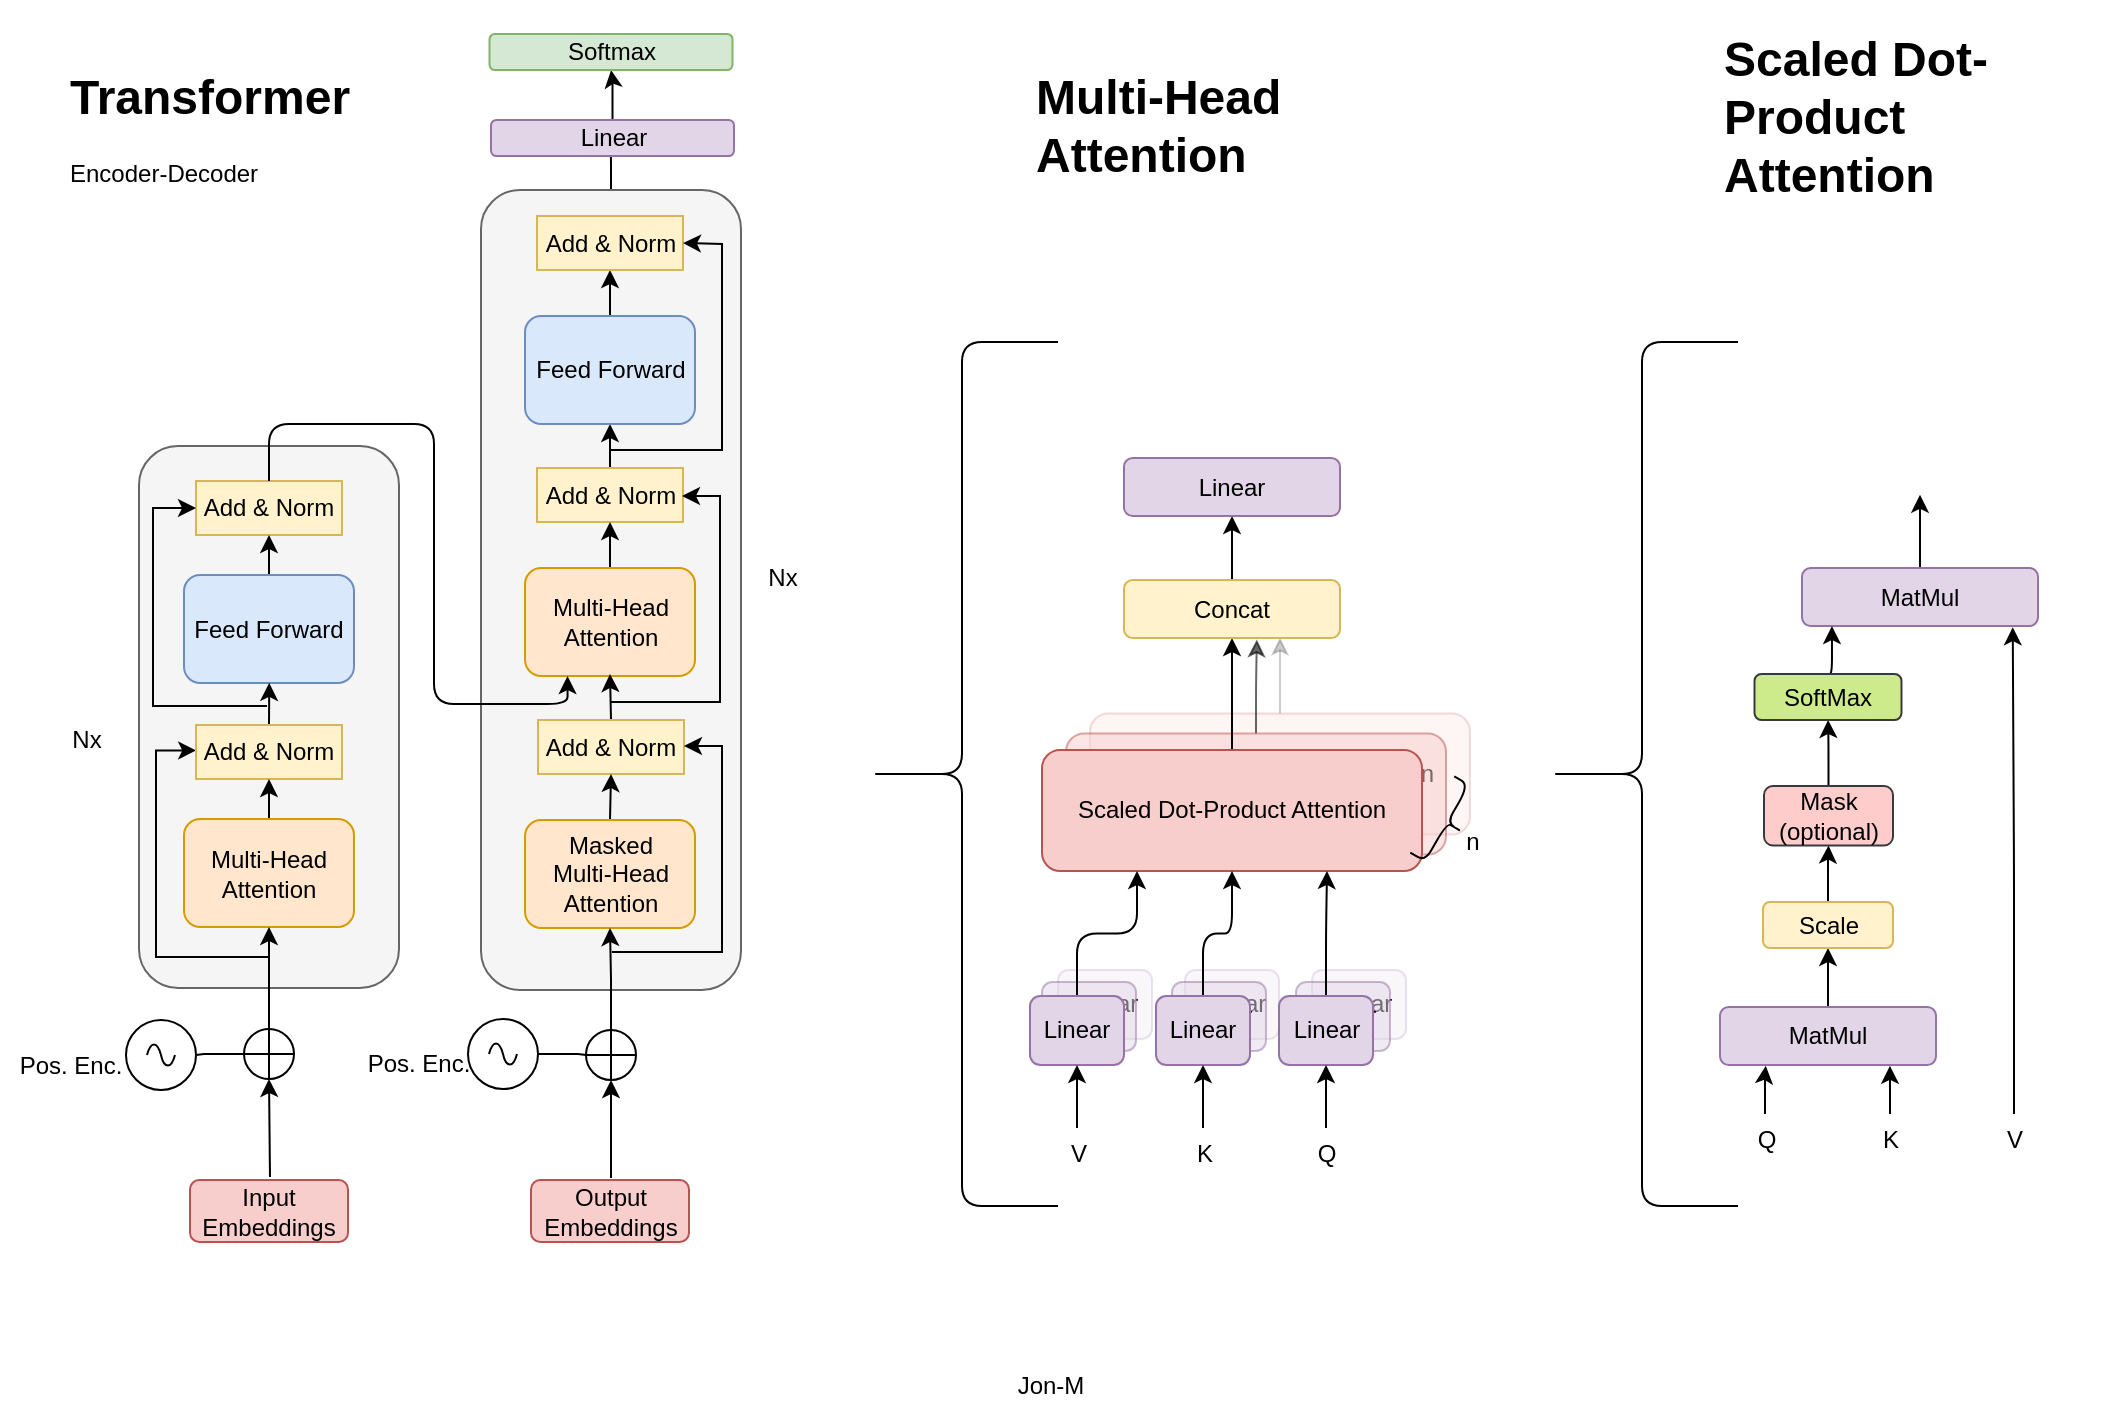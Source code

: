 <mxfile version="21.1.5" type="google">
  <diagram id="AllzhJJeG0eL6vwa1mOl" name="Page-1">
    <mxGraphModel grid="0" page="1" gridSize="10" guides="1" tooltips="1" connect="1" arrows="1" fold="1" pageScale="1" pageWidth="1169" pageHeight="827" math="0" shadow="0">
      <root>
        <mxCell id="0" />
        <mxCell id="1" parent="0" />
        <mxCell id="erCxGVNcBSu2ljuZGB63-1" value="" style="rounded=1;whiteSpace=wrap;html=1;fillColor=#f5f5f5;strokeColor=#666666;fontColor=#333333;" vertex="1" parent="1">
          <mxGeometry x="118.5" y="288" width="130" height="271" as="geometry" />
        </mxCell>
        <mxCell id="erCxGVNcBSu2ljuZGB63-2" value="Add &amp;amp; Norm" style="rounded=0;whiteSpace=wrap;html=1;fillColor=#fff2cc;strokeColor=#d6b656;flipV=1;" vertex="1" parent="1">
          <mxGeometry x="147.0" y="305.5" width="73" height="27" as="geometry" />
        </mxCell>
        <mxCell id="erCxGVNcBSu2ljuZGB63-19" style="edgeStyle=orthogonalEdgeStyle;rounded=0;orthogonalLoop=1;jettySize=auto;html=1;exitX=0.5;exitY=0;exitDx=0;exitDy=0;entryX=0.5;entryY=1;entryDx=0;entryDy=0;startArrow=none;startFill=0;endArrow=classic;endFill=1;" edge="1" parent="1" source="erCxGVNcBSu2ljuZGB63-3" target="erCxGVNcBSu2ljuZGB63-2">
          <mxGeometry relative="1" as="geometry" />
        </mxCell>
        <mxCell id="erCxGVNcBSu2ljuZGB63-3" value="Feed Forward" style="rounded=1;whiteSpace=wrap;html=1;fillColor=#dae8fc;strokeColor=#6c8ebf;flipV=1;" vertex="1" parent="1">
          <mxGeometry x="141.0" y="352.5" width="85" height="54" as="geometry" />
        </mxCell>
        <mxCell id="erCxGVNcBSu2ljuZGB63-11" style="edgeStyle=orthogonalEdgeStyle;rounded=0;orthogonalLoop=1;jettySize=auto;html=1;exitX=0;exitY=0.5;exitDx=0;exitDy=0;startArrow=classic;startFill=1;endArrow=none;endFill=0;" edge="1" parent="1">
          <mxGeometry relative="1" as="geometry">
            <mxPoint x="147.103" y="440.224" as="sourcePoint" />
            <mxPoint x="183" y="543.5" as="targetPoint" />
            <Array as="points">
              <mxPoint x="127" y="439.5" />
              <mxPoint x="127" y="543.5" />
              <mxPoint x="141" y="543.5" />
            </Array>
          </mxGeometry>
        </mxCell>
        <mxCell id="erCxGVNcBSu2ljuZGB63-16" style="edgeStyle=orthogonalEdgeStyle;rounded=0;orthogonalLoop=1;jettySize=auto;html=1;exitX=0.5;exitY=0;exitDx=0;exitDy=0;entryX=0.501;entryY=0.437;entryDx=0;entryDy=0;entryPerimeter=0;startArrow=none;startFill=0;endArrow=classic;endFill=1;" edge="1" parent="1" source="erCxGVNcBSu2ljuZGB63-4" target="erCxGVNcBSu2ljuZGB63-1">
          <mxGeometry relative="1" as="geometry" />
        </mxCell>
        <mxCell id="erCxGVNcBSu2ljuZGB63-4" value="Add &amp;amp; Norm" style="rounded=0;whiteSpace=wrap;html=1;fillColor=#fff2cc;strokeColor=#d6b656;flipV=1;" vertex="1" parent="1">
          <mxGeometry x="147.0" y="427.5" width="73" height="27" as="geometry" />
        </mxCell>
        <mxCell id="erCxGVNcBSu2ljuZGB63-15" style="edgeStyle=orthogonalEdgeStyle;rounded=0;orthogonalLoop=1;jettySize=auto;html=1;exitX=0.5;exitY=0;exitDx=0;exitDy=0;entryX=0.5;entryY=1;entryDx=0;entryDy=0;startArrow=none;startFill=0;endArrow=classic;endFill=1;" edge="1" parent="1" source="erCxGVNcBSu2ljuZGB63-5" target="erCxGVNcBSu2ljuZGB63-4">
          <mxGeometry relative="1" as="geometry" />
        </mxCell>
        <mxCell id="erCxGVNcBSu2ljuZGB63-5" value="Multi-Head&lt;br&gt;Attention" style="rounded=1;whiteSpace=wrap;html=1;fillColor=#ffe6cc;strokeColor=#d79b00;flipV=1;" vertex="1" parent="1">
          <mxGeometry x="141.0" y="474.5" width="85" height="54" as="geometry" />
        </mxCell>
        <mxCell id="erCxGVNcBSu2ljuZGB63-8" style="edgeStyle=orthogonalEdgeStyle;rounded=0;orthogonalLoop=1;jettySize=auto;html=1;exitX=0.5;exitY=0;exitDx=0;exitDy=0;entryX=0.5;entryY=1;entryDx=0;entryDy=0;" edge="1" parent="1" source="erCxGVNcBSu2ljuZGB63-6" target="erCxGVNcBSu2ljuZGB63-5">
          <mxGeometry relative="1" as="geometry" />
        </mxCell>
        <mxCell id="M6zi7HVIkSsclCQ7qqvP-4" value="" style="edgeStyle=orthogonalEdgeStyle;rounded=0;orthogonalLoop=1;jettySize=auto;html=1;endArrow=none;endFill=0;" edge="1" parent="1" source="erCxGVNcBSu2ljuZGB63-6" target="M6zi7HVIkSsclCQ7qqvP-3">
          <mxGeometry relative="1" as="geometry" />
        </mxCell>
        <mxCell id="erCxGVNcBSu2ljuZGB63-6" value="" style="shape=orEllipse;perimeter=ellipsePerimeter;whiteSpace=wrap;html=1;backgroundOutline=1;" vertex="1" parent="1">
          <mxGeometry x="171" y="579.5" width="25" height="25" as="geometry" />
        </mxCell>
        <mxCell id="erCxGVNcBSu2ljuZGB63-7" value="" style="endArrow=classic;html=1;entryX=0.5;entryY=1;entryDx=0;entryDy=0;" edge="1" parent="1" target="erCxGVNcBSu2ljuZGB63-6">
          <mxGeometry width="50" height="50" relative="1" as="geometry">
            <mxPoint x="184" y="653.5" as="sourcePoint" />
            <mxPoint x="263" y="711.5" as="targetPoint" />
          </mxGeometry>
        </mxCell>
        <mxCell id="M6zi7HVIkSsclCQ7qqvP-16" value="" style="edgeStyle=orthogonalEdgeStyle;rounded=1;orthogonalLoop=1;jettySize=auto;html=1;endArrow=classic;endFill=1;" edge="1" parent="1" source="erCxGVNcBSu2ljuZGB63-32" target="M6zi7HVIkSsclCQ7qqvP-15">
          <mxGeometry relative="1" as="geometry" />
        </mxCell>
        <mxCell id="erCxGVNcBSu2ljuZGB63-32" value="" style="rounded=1;whiteSpace=wrap;html=1;fillColor=#f5f5f5;strokeColor=#666666;fontColor=#333333;" vertex="1" parent="1">
          <mxGeometry x="289.5" y="160" width="130" height="400" as="geometry" />
        </mxCell>
        <mxCell id="erCxGVNcBSu2ljuZGB63-48" style="edgeStyle=orthogonalEdgeStyle;rounded=0;orthogonalLoop=1;jettySize=auto;html=1;exitX=0.5;exitY=0;exitDx=0;exitDy=0;entryX=0.5;entryY=1;entryDx=0;entryDy=0;startArrow=none;startFill=0;endArrow=classic;endFill=1;" edge="1" parent="1" source="erCxGVNcBSu2ljuZGB63-33" target="erCxGVNcBSu2ljuZGB63-46">
          <mxGeometry relative="1" as="geometry" />
        </mxCell>
        <mxCell id="erCxGVNcBSu2ljuZGB63-33" value="Add &amp;amp; Norm" style="rounded=0;whiteSpace=wrap;html=1;fillColor=#fff2cc;strokeColor=#d6b656;flipV=1;" vertex="1" parent="1">
          <mxGeometry x="317.5" y="299" width="73" height="27" as="geometry" />
        </mxCell>
        <mxCell id="erCxGVNcBSu2ljuZGB63-34" style="edgeStyle=orthogonalEdgeStyle;rounded=0;orthogonalLoop=1;jettySize=auto;html=1;exitX=0.5;exitY=0;exitDx=0;exitDy=0;entryX=0.5;entryY=1;entryDx=0;entryDy=0;startArrow=none;startFill=0;endArrow=classic;endFill=1;" edge="1" parent="1" source="erCxGVNcBSu2ljuZGB63-35" target="erCxGVNcBSu2ljuZGB63-33">
          <mxGeometry relative="1" as="geometry" />
        </mxCell>
        <mxCell id="erCxGVNcBSu2ljuZGB63-35" value="Multi-Head&lt;br&gt;Attention" style="rounded=1;whiteSpace=wrap;html=1;fillColor=#ffe6cc;strokeColor=#d79b00;flipV=1;" vertex="1" parent="1">
          <mxGeometry x="311.5" y="349" width="85" height="54" as="geometry" />
        </mxCell>
        <mxCell id="erCxGVNcBSu2ljuZGB63-45" style="edgeStyle=orthogonalEdgeStyle;rounded=0;orthogonalLoop=1;jettySize=auto;html=1;exitX=0.5;exitY=0;exitDx=0;exitDy=0;startArrow=none;startFill=0;endArrow=classic;endFill=1;" edge="1" parent="1" source="erCxGVNcBSu2ljuZGB63-38">
          <mxGeometry relative="1" as="geometry">
            <mxPoint x="354" y="402" as="targetPoint" />
          </mxGeometry>
        </mxCell>
        <mxCell id="erCxGVNcBSu2ljuZGB63-38" value="Add &amp;amp; Norm" style="rounded=0;whiteSpace=wrap;html=1;fillColor=#fff2cc;strokeColor=#d6b656;flipV=1;" vertex="1" parent="1">
          <mxGeometry x="318.0" y="425" width="73" height="27" as="geometry" />
        </mxCell>
        <mxCell id="erCxGVNcBSu2ljuZGB63-39" style="edgeStyle=orthogonalEdgeStyle;rounded=0;orthogonalLoop=1;jettySize=auto;html=1;exitX=0.5;exitY=0;exitDx=0;exitDy=0;entryX=0.5;entryY=1;entryDx=0;entryDy=0;startArrow=none;startFill=0;endArrow=classic;endFill=1;" edge="1" parent="1" source="erCxGVNcBSu2ljuZGB63-40" target="erCxGVNcBSu2ljuZGB63-38">
          <mxGeometry relative="1" as="geometry" />
        </mxCell>
        <mxCell id="erCxGVNcBSu2ljuZGB63-40" value="Masked&lt;br&gt;Multi-Head&lt;br&gt;Attention" style="rounded=1;whiteSpace=wrap;html=1;fillColor=#ffe6cc;strokeColor=#d79b00;flipV=1;" vertex="1" parent="1">
          <mxGeometry x="311.5" y="475" width="85" height="54" as="geometry" />
        </mxCell>
        <mxCell id="erCxGVNcBSu2ljuZGB63-41" style="edgeStyle=orthogonalEdgeStyle;rounded=0;orthogonalLoop=1;jettySize=auto;html=1;exitX=0.5;exitY=0;exitDx=0;exitDy=0;entryX=0.5;entryY=1;entryDx=0;entryDy=0;" edge="1" parent="1" source="erCxGVNcBSu2ljuZGB63-42" target="erCxGVNcBSu2ljuZGB63-40">
          <mxGeometry relative="1" as="geometry" />
        </mxCell>
        <mxCell id="erCxGVNcBSu2ljuZGB63-42" value="" style="shape=orEllipse;perimeter=ellipsePerimeter;whiteSpace=wrap;html=1;backgroundOutline=1;" vertex="1" parent="1">
          <mxGeometry x="342" y="580" width="25" height="25" as="geometry" />
        </mxCell>
        <mxCell id="erCxGVNcBSu2ljuZGB63-43" value="" style="endArrow=classic;html=1;entryX=0.5;entryY=1;entryDx=0;entryDy=0;" edge="1" parent="1" target="erCxGVNcBSu2ljuZGB63-42">
          <mxGeometry width="50" height="50" relative="1" as="geometry">
            <mxPoint x="354.5" y="654" as="sourcePoint" />
            <mxPoint x="434" y="712" as="targetPoint" />
          </mxGeometry>
        </mxCell>
        <mxCell id="erCxGVNcBSu2ljuZGB63-49" style="edgeStyle=orthogonalEdgeStyle;rounded=0;orthogonalLoop=1;jettySize=auto;html=1;exitX=0.5;exitY=0;exitDx=0;exitDy=0;entryX=0.5;entryY=1;entryDx=0;entryDy=0;startArrow=none;startFill=0;endArrow=classic;endFill=1;" edge="1" parent="1" source="erCxGVNcBSu2ljuZGB63-46" target="erCxGVNcBSu2ljuZGB63-47">
          <mxGeometry relative="1" as="geometry" />
        </mxCell>
        <mxCell id="erCxGVNcBSu2ljuZGB63-46" value="Feed Forward" style="rounded=1;whiteSpace=wrap;html=1;fillColor=#dae8fc;strokeColor=#6c8ebf;flipV=1;" vertex="1" parent="1">
          <mxGeometry x="311.5" y="223" width="85" height="54" as="geometry" />
        </mxCell>
        <mxCell id="erCxGVNcBSu2ljuZGB63-47" value="Add &amp;amp; Norm" style="rounded=0;whiteSpace=wrap;html=1;fillColor=#fff2cc;strokeColor=#d6b656;flipV=1;" vertex="1" parent="1">
          <mxGeometry x="317.5" y="173" width="73" height="27" as="geometry" />
        </mxCell>
        <mxCell id="M6zi7HVIkSsclCQ7qqvP-2" value="" style="endArrow=classic;html=1;rounded=0;entryX=0;entryY=0.5;entryDx=0;entryDy=0;" edge="1" parent="1" target="erCxGVNcBSu2ljuZGB63-2">
          <mxGeometry width="50" height="50" relative="1" as="geometry">
            <mxPoint x="182.5" y="418" as="sourcePoint" />
            <mxPoint x="344.5" y="416" as="targetPoint" />
            <Array as="points">
              <mxPoint x="125.5" y="418" />
              <mxPoint x="125.5" y="380" />
              <mxPoint x="125.5" y="319" />
            </Array>
          </mxGeometry>
        </mxCell>
        <mxCell id="M6zi7HVIkSsclCQ7qqvP-3" value="" style="pointerEvents=1;verticalLabelPosition=bottom;shadow=0;dashed=0;align=center;html=1;verticalAlign=top;shape=mxgraph.electrical.signal_sources.source;aspect=fixed;points=[[0.5,0,0],[1,0.5,0],[0.5,1,0],[0,0.5,0]];elSignalType=ac;" vertex="1" parent="1">
          <mxGeometry x="112" y="575" width="35" height="35" as="geometry" />
        </mxCell>
        <mxCell id="M6zi7HVIkSsclCQ7qqvP-6" value="" style="edgeStyle=orthogonalEdgeStyle;rounded=0;orthogonalLoop=1;jettySize=auto;html=1;endArrow=none;endFill=0;" edge="1" parent="1" source="M6zi7HVIkSsclCQ7qqvP-5" target="erCxGVNcBSu2ljuZGB63-42">
          <mxGeometry relative="1" as="geometry" />
        </mxCell>
        <mxCell id="M6zi7HVIkSsclCQ7qqvP-5" value="" style="pointerEvents=1;verticalLabelPosition=bottom;shadow=0;dashed=0;align=center;html=1;verticalAlign=top;shape=mxgraph.electrical.signal_sources.source;aspect=fixed;points=[[0.5,0,0],[1,0.5,0],[0.5,1,0],[0,0.5,0]];elSignalType=ac;" vertex="1" parent="1">
          <mxGeometry x="283" y="574.5" width="35" height="35" as="geometry" />
        </mxCell>
        <mxCell id="M6zi7HVIkSsclCQ7qqvP-7" value="Input Embeddings" style="rounded=1;whiteSpace=wrap;html=1;fillColor=#f8cecc;strokeColor=#b85450;" vertex="1" parent="1">
          <mxGeometry x="144" y="655" width="79" height="31" as="geometry" />
        </mxCell>
        <mxCell id="M6zi7HVIkSsclCQ7qqvP-9" value="Output Embeddings" style="rounded=1;whiteSpace=wrap;html=1;fillColor=#f8cecc;strokeColor=#b85450;" vertex="1" parent="1">
          <mxGeometry x="314.5" y="655" width="79" height="31" as="geometry" />
        </mxCell>
        <mxCell id="M6zi7HVIkSsclCQ7qqvP-10" value="" style="endArrow=classic;html=1;rounded=0;entryX=1;entryY=0.5;entryDx=0;entryDy=0;" edge="1" parent="1" target="erCxGVNcBSu2ljuZGB63-47">
          <mxGeometry width="50" height="50" relative="1" as="geometry">
            <mxPoint x="354" y="290" as="sourcePoint" />
            <mxPoint x="477.5" y="178" as="targetPoint" />
            <Array as="points">
              <mxPoint x="410" y="290" />
              <mxPoint x="410" y="249" />
              <mxPoint x="410" y="239" />
              <mxPoint x="410" y="187" />
            </Array>
          </mxGeometry>
        </mxCell>
        <mxCell id="M6zi7HVIkSsclCQ7qqvP-11" style="edgeStyle=orthogonalEdgeStyle;orthogonalLoop=1;jettySize=auto;html=1;exitX=0.5;exitY=0;exitDx=0;exitDy=0;endArrow=classic;endFill=1;entryX=0.25;entryY=1;entryDx=0;entryDy=0;rounded=1;" edge="1" parent="1" source="erCxGVNcBSu2ljuZGB63-2" target="erCxGVNcBSu2ljuZGB63-35">
          <mxGeometry relative="1" as="geometry">
            <mxPoint x="270" y="425" as="targetPoint" />
            <Array as="points">
              <mxPoint x="183" y="277" />
              <mxPoint x="266" y="277" />
              <mxPoint x="266" y="417" />
              <mxPoint x="333" y="417" />
            </Array>
          </mxGeometry>
        </mxCell>
        <mxCell id="M6zi7HVIkSsclCQ7qqvP-12" value="" style="endArrow=classic;html=1;rounded=0;entryX=1;entryY=0.5;entryDx=0;entryDy=0;" edge="1" parent="1">
          <mxGeometry width="50" height="50" relative="1" as="geometry">
            <mxPoint x="354" y="416" as="sourcePoint" />
            <mxPoint x="390" y="313" as="targetPoint" />
            <Array as="points">
              <mxPoint x="409" y="416" />
              <mxPoint x="409" y="365" />
              <mxPoint x="409" y="313" />
            </Array>
          </mxGeometry>
        </mxCell>
        <mxCell id="M6zi7HVIkSsclCQ7qqvP-13" value="" style="endArrow=classic;html=1;rounded=0;entryX=1;entryY=0.5;entryDx=0;entryDy=0;" edge="1" parent="1">
          <mxGeometry width="50" height="50" relative="1" as="geometry">
            <mxPoint x="355" y="541" as="sourcePoint" />
            <mxPoint x="391" y="438" as="targetPoint" />
            <Array as="points">
              <mxPoint x="410" y="541" />
              <mxPoint x="410" y="490" />
              <mxPoint x="410" y="438" />
            </Array>
          </mxGeometry>
        </mxCell>
        <mxCell id="M6zi7HVIkSsclCQ7qqvP-18" value="" style="edgeStyle=orthogonalEdgeStyle;rounded=1;orthogonalLoop=1;jettySize=auto;html=1;endArrow=classic;endFill=1;" edge="1" parent="1" source="M6zi7HVIkSsclCQ7qqvP-15" target="M6zi7HVIkSsclCQ7qqvP-17">
          <mxGeometry relative="1" as="geometry" />
        </mxCell>
        <mxCell id="M6zi7HVIkSsclCQ7qqvP-15" value="Linear" style="whiteSpace=wrap;html=1;fillColor=#e1d5e7;strokeColor=#9673a6;rounded=1;" vertex="1" parent="1">
          <mxGeometry x="294.5" y="125" width="121.5" height="18" as="geometry" />
        </mxCell>
        <mxCell id="M6zi7HVIkSsclCQ7qqvP-17" value="Softmax" style="whiteSpace=wrap;html=1;fillColor=#d5e8d4;strokeColor=#82b366;rounded=1;" vertex="1" parent="1">
          <mxGeometry x="293.75" y="82" width="121.5" height="18" as="geometry" />
        </mxCell>
        <mxCell id="M6zi7HVIkSsclCQ7qqvP-19" value="" style="shape=curlyBracket;whiteSpace=wrap;html=1;rounded=1;labelPosition=left;verticalLabelPosition=middle;align=right;verticalAlign=middle;" vertex="1" parent="1">
          <mxGeometry x="482" y="236" width="96" height="432" as="geometry" />
        </mxCell>
        <mxCell id="M6zi7HVIkSsclCQ7qqvP-53" style="edgeStyle=orthogonalEdgeStyle;rounded=1;orthogonalLoop=1;jettySize=auto;html=1;endArrow=classic;endFill=1;opacity=20;" edge="1" parent="1" source="M6zi7HVIkSsclCQ7qqvP-20">
          <mxGeometry relative="1" as="geometry">
            <mxPoint x="689" y="383.765" as="targetPoint" />
          </mxGeometry>
        </mxCell>
        <mxCell id="M6zi7HVIkSsclCQ7qqvP-20" value="Scaled Dot-Product Attention" style="whiteSpace=wrap;html=1;fillColor=#f8cecc;strokeColor=#b85450;rounded=1;opacity=20;" vertex="1" parent="1">
          <mxGeometry x="594" y="421.75" width="190" height="60.5" as="geometry" />
        </mxCell>
        <mxCell id="M6zi7HVIkSsclCQ7qqvP-52" style="edgeStyle=orthogonalEdgeStyle;rounded=1;orthogonalLoop=1;jettySize=auto;html=1;exitX=0.5;exitY=0;exitDx=0;exitDy=0;entryX=0.615;entryY=1.024;entryDx=0;entryDy=0;entryPerimeter=0;endArrow=classic;endFill=1;opacity=60;" edge="1" parent="1" source="M6zi7HVIkSsclCQ7qqvP-21" target="M6zi7HVIkSsclCQ7qqvP-31">
          <mxGeometry relative="1" as="geometry" />
        </mxCell>
        <mxCell id="M6zi7HVIkSsclCQ7qqvP-21" value="Scaled Dot-Product Attention" style="whiteSpace=wrap;html=1;fillColor=#f8cecc;strokeColor=#b85450;rounded=1;opacity=50;" vertex="1" parent="1">
          <mxGeometry x="582" y="431.75" width="190" height="60.5" as="geometry" />
        </mxCell>
        <mxCell id="M6zi7HVIkSsclCQ7qqvP-32" value="" style="edgeStyle=orthogonalEdgeStyle;rounded=1;orthogonalLoop=1;jettySize=auto;html=1;endArrow=classic;endFill=1;" edge="1" parent="1" source="M6zi7HVIkSsclCQ7qqvP-22" target="M6zi7HVIkSsclCQ7qqvP-31">
          <mxGeometry relative="1" as="geometry" />
        </mxCell>
        <mxCell id="M6zi7HVIkSsclCQ7qqvP-22" value="Scaled Dot-Product Attention" style="whiteSpace=wrap;html=1;fillColor=#f8cecc;strokeColor=#b85450;rounded=1;" vertex="1" parent="1">
          <mxGeometry x="570" y="440" width="190" height="60.5" as="geometry" />
        </mxCell>
        <mxCell id="M6zi7HVIkSsclCQ7qqvP-23" value="" style="shape=curlyBracket;whiteSpace=wrap;html=1;rounded=1;flipH=1;labelPosition=right;verticalLabelPosition=middle;align=left;verticalAlign=middle;rotation=30;size=0.5;" vertex="1" parent="1">
          <mxGeometry x="764" y="454.5" width="17" height="44" as="geometry" />
        </mxCell>
        <mxCell id="M6zi7HVIkSsclCQ7qqvP-27" value="n" style="text;html=1;align=center;verticalAlign=middle;resizable=0;points=[];autosize=1;strokeColor=none;fillColor=none;" vertex="1" parent="1">
          <mxGeometry x="772" y="472.5" width="25" height="26" as="geometry" />
        </mxCell>
        <mxCell id="M6zi7HVIkSsclCQ7qqvP-34" value="" style="edgeStyle=orthogonalEdgeStyle;rounded=1;orthogonalLoop=1;jettySize=auto;html=1;endArrow=classic;endFill=1;" edge="1" parent="1" source="M6zi7HVIkSsclCQ7qqvP-31" target="M6zi7HVIkSsclCQ7qqvP-33">
          <mxGeometry relative="1" as="geometry" />
        </mxCell>
        <mxCell id="M6zi7HVIkSsclCQ7qqvP-31" value="Concat" style="whiteSpace=wrap;html=1;fillColor=#fff2cc;strokeColor=#d6b656;rounded=1;" vertex="1" parent="1">
          <mxGeometry x="611" y="355" width="108" height="29" as="geometry" />
        </mxCell>
        <mxCell id="M6zi7HVIkSsclCQ7qqvP-33" value="Linear" style="whiteSpace=wrap;html=1;fillColor=#e1d5e7;strokeColor=#9673a6;rounded=1;" vertex="1" parent="1">
          <mxGeometry x="611" y="294" width="108" height="29" as="geometry" />
        </mxCell>
        <mxCell id="M6zi7HVIkSsclCQ7qqvP-35" value="Linear" style="whiteSpace=wrap;html=1;fillColor=#e1d5e7;strokeColor=#9673a6;rounded=1;opacity=20;" vertex="1" parent="1">
          <mxGeometry x="578" y="550" width="47" height="34.5" as="geometry" />
        </mxCell>
        <mxCell id="M6zi7HVIkSsclCQ7qqvP-39" value="Linear" style="whiteSpace=wrap;html=1;fillColor=#e1d5e7;strokeColor=#9673a6;rounded=1;opacity=20;" vertex="1" parent="1">
          <mxGeometry x="641.5" y="550" width="47" height="34.5" as="geometry" />
        </mxCell>
        <mxCell id="M6zi7HVIkSsclCQ7qqvP-40" value="Linear" style="whiteSpace=wrap;html=1;fillColor=#e1d5e7;strokeColor=#9673a6;rounded=1;opacity=20;" vertex="1" parent="1">
          <mxGeometry x="705" y="550" width="47" height="34.5" as="geometry" />
        </mxCell>
        <mxCell id="M6zi7HVIkSsclCQ7qqvP-41" value="Linear" style="whiteSpace=wrap;html=1;fillColor=#e1d5e7;strokeColor=#9673a6;rounded=1;opacity=50;" vertex="1" parent="1">
          <mxGeometry x="570" y="556" width="47" height="34.5" as="geometry" />
        </mxCell>
        <mxCell id="M6zi7HVIkSsclCQ7qqvP-47" style="edgeStyle=orthogonalEdgeStyle;rounded=1;orthogonalLoop=1;jettySize=auto;html=1;entryX=0.25;entryY=1;entryDx=0;entryDy=0;endArrow=classic;endFill=1;" edge="1" parent="1" source="M6zi7HVIkSsclCQ7qqvP-42" target="M6zi7HVIkSsclCQ7qqvP-22">
          <mxGeometry relative="1" as="geometry" />
        </mxCell>
        <mxCell id="M6zi7HVIkSsclCQ7qqvP-42" value="Linear" style="whiteSpace=wrap;html=1;fillColor=#e1d5e7;strokeColor=#9673a6;rounded=1;" vertex="1" parent="1">
          <mxGeometry x="564" y="563" width="47" height="34.5" as="geometry" />
        </mxCell>
        <mxCell id="M6zi7HVIkSsclCQ7qqvP-43" value="Linear" style="whiteSpace=wrap;html=1;fillColor=#e1d5e7;strokeColor=#9673a6;rounded=1;opacity=50;" vertex="1" parent="1">
          <mxGeometry x="635" y="556" width="47" height="34.5" as="geometry" />
        </mxCell>
        <mxCell id="M6zi7HVIkSsclCQ7qqvP-48" style="edgeStyle=orthogonalEdgeStyle;rounded=1;orthogonalLoop=1;jettySize=auto;html=1;entryX=0.5;entryY=1;entryDx=0;entryDy=0;endArrow=classic;endFill=1;" edge="1" parent="1" source="M6zi7HVIkSsclCQ7qqvP-44" target="M6zi7HVIkSsclCQ7qqvP-22">
          <mxGeometry relative="1" as="geometry" />
        </mxCell>
        <mxCell id="M6zi7HVIkSsclCQ7qqvP-44" value="Linear" style="whiteSpace=wrap;html=1;fillColor=#e1d5e7;strokeColor=#9673a6;rounded=1;" vertex="1" parent="1">
          <mxGeometry x="627" y="563" width="47" height="34.5" as="geometry" />
        </mxCell>
        <mxCell id="M6zi7HVIkSsclCQ7qqvP-45" value="Linear" style="whiteSpace=wrap;html=1;fillColor=#e1d5e7;strokeColor=#9673a6;rounded=1;opacity=50;" vertex="1" parent="1">
          <mxGeometry x="697" y="556" width="47" height="34.5" as="geometry" />
        </mxCell>
        <mxCell id="M6zi7HVIkSsclCQ7qqvP-50" style="edgeStyle=orthogonalEdgeStyle;rounded=1;orthogonalLoop=1;jettySize=auto;html=1;entryX=0.75;entryY=1;entryDx=0;entryDy=0;endArrow=classic;endFill=1;" edge="1" parent="1" source="M6zi7HVIkSsclCQ7qqvP-46" target="M6zi7HVIkSsclCQ7qqvP-22">
          <mxGeometry relative="1" as="geometry" />
        </mxCell>
        <mxCell id="M6zi7HVIkSsclCQ7qqvP-46" value="Linear" style="whiteSpace=wrap;html=1;fillColor=#e1d5e7;strokeColor=#9673a6;rounded=1;" vertex="1" parent="1">
          <mxGeometry x="688.5" y="563" width="47" height="34.5" as="geometry" />
        </mxCell>
        <mxCell id="M6zi7HVIkSsclCQ7qqvP-54" value="" style="shape=curlyBracket;whiteSpace=wrap;html=1;rounded=1;labelPosition=left;verticalLabelPosition=middle;align=right;verticalAlign=middle;" vertex="1" parent="1">
          <mxGeometry x="822" y="236" width="96" height="432" as="geometry" />
        </mxCell>
        <mxCell id="M6zi7HVIkSsclCQ7qqvP-83" style="edgeStyle=orthogonalEdgeStyle;rounded=1;orthogonalLoop=1;jettySize=auto;html=1;entryX=0.5;entryY=1;entryDx=0;entryDy=0;endArrow=classic;endFill=1;" edge="1" parent="1" source="M6zi7HVIkSsclCQ7qqvP-79" target="M6zi7HVIkSsclCQ7qqvP-42">
          <mxGeometry relative="1" as="geometry" />
        </mxCell>
        <mxCell id="M6zi7HVIkSsclCQ7qqvP-79" value="V" style="text;html=1;align=center;verticalAlign=middle;resizable=0;points=[];autosize=1;strokeColor=none;fillColor=none;" vertex="1" parent="1">
          <mxGeometry x="574.5" y="629" width="26" height="26" as="geometry" />
        </mxCell>
        <mxCell id="M6zi7HVIkSsclCQ7qqvP-84" style="edgeStyle=orthogonalEdgeStyle;rounded=1;orthogonalLoop=1;jettySize=auto;html=1;entryX=0.5;entryY=1;entryDx=0;entryDy=0;endArrow=classic;endFill=1;" edge="1" parent="1" source="M6zi7HVIkSsclCQ7qqvP-80" target="M6zi7HVIkSsclCQ7qqvP-44">
          <mxGeometry relative="1" as="geometry" />
        </mxCell>
        <mxCell id="M6zi7HVIkSsclCQ7qqvP-80" value="K" style="text;html=1;align=center;verticalAlign=middle;resizable=0;points=[];autosize=1;strokeColor=none;fillColor=none;" vertex="1" parent="1">
          <mxGeometry x="637.5" y="629" width="26" height="26" as="geometry" />
        </mxCell>
        <mxCell id="M6zi7HVIkSsclCQ7qqvP-85" style="edgeStyle=orthogonalEdgeStyle;rounded=1;orthogonalLoop=1;jettySize=auto;html=1;entryX=0.5;entryY=1;entryDx=0;entryDy=0;endArrow=classic;endFill=1;" edge="1" parent="1" source="M6zi7HVIkSsclCQ7qqvP-81" target="M6zi7HVIkSsclCQ7qqvP-46">
          <mxGeometry relative="1" as="geometry" />
        </mxCell>
        <mxCell id="M6zi7HVIkSsclCQ7qqvP-81" value="Q" style="text;html=1;align=center;verticalAlign=middle;resizable=0;points=[];autosize=1;strokeColor=none;fillColor=none;" vertex="1" parent="1">
          <mxGeometry x="698.5" y="629" width="27" height="26" as="geometry" />
        </mxCell>
        <mxCell id="M6zi7HVIkSsclCQ7qqvP-93" style="edgeStyle=orthogonalEdgeStyle;rounded=1;orthogonalLoop=1;jettySize=auto;html=1;entryX=0.212;entryY=1.015;entryDx=0;entryDy=0;entryPerimeter=0;endArrow=classic;endFill=1;" edge="1" parent="1" source="M6zi7HVIkSsclCQ7qqvP-86" target="M6zi7HVIkSsclCQ7qqvP-89">
          <mxGeometry relative="1" as="geometry" />
        </mxCell>
        <mxCell id="M6zi7HVIkSsclCQ7qqvP-86" value="Q" style="text;html=1;align=center;verticalAlign=middle;resizable=0;points=[];autosize=1;strokeColor=none;fillColor=none;" vertex="1" parent="1">
          <mxGeometry x="918" y="622" width="27" height="26" as="geometry" />
        </mxCell>
        <mxCell id="M6zi7HVIkSsclCQ7qqvP-94" style="edgeStyle=orthogonalEdgeStyle;rounded=1;orthogonalLoop=1;jettySize=auto;html=1;entryX=0.787;entryY=1.015;entryDx=0;entryDy=0;entryPerimeter=0;endArrow=classic;endFill=1;" edge="1" parent="1" source="M6zi7HVIkSsclCQ7qqvP-87" target="M6zi7HVIkSsclCQ7qqvP-89">
          <mxGeometry relative="1" as="geometry" />
        </mxCell>
        <mxCell id="M6zi7HVIkSsclCQ7qqvP-87" value="K" style="text;html=1;align=center;verticalAlign=middle;resizable=0;points=[];autosize=1;strokeColor=none;fillColor=none;" vertex="1" parent="1">
          <mxGeometry x="981" y="622" width="26" height="26" as="geometry" />
        </mxCell>
        <mxCell id="M6zi7HVIkSsclCQ7qqvP-107" style="edgeStyle=orthogonalEdgeStyle;rounded=1;orthogonalLoop=1;jettySize=auto;html=1;entryX=0.893;entryY=1.021;entryDx=0;entryDy=0;entryPerimeter=0;endArrow=classic;endFill=1;" edge="1" parent="1" source="M6zi7HVIkSsclCQ7qqvP-88" target="M6zi7HVIkSsclCQ7qqvP-101">
          <mxGeometry relative="1" as="geometry" />
        </mxCell>
        <mxCell id="M6zi7HVIkSsclCQ7qqvP-88" value="V" style="text;html=1;align=center;verticalAlign=middle;resizable=0;points=[];autosize=1;strokeColor=none;fillColor=none;" vertex="1" parent="1">
          <mxGeometry x="1043" y="622" width="26" height="26" as="geometry" />
        </mxCell>
        <mxCell id="M6zi7HVIkSsclCQ7qqvP-96" value="" style="edgeStyle=orthogonalEdgeStyle;rounded=1;orthogonalLoop=1;jettySize=auto;html=1;endArrow=classic;endFill=1;" edge="1" parent="1" source="M6zi7HVIkSsclCQ7qqvP-89" target="M6zi7HVIkSsclCQ7qqvP-95">
          <mxGeometry relative="1" as="geometry" />
        </mxCell>
        <mxCell id="M6zi7HVIkSsclCQ7qqvP-89" value="MatMul" style="whiteSpace=wrap;html=1;fillColor=#e1d5e7;strokeColor=#9673a6;rounded=1;" vertex="1" parent="1">
          <mxGeometry x="909" y="568.5" width="108" height="29" as="geometry" />
        </mxCell>
        <mxCell id="M6zi7HVIkSsclCQ7qqvP-100" value="" style="edgeStyle=orthogonalEdgeStyle;rounded=1;orthogonalLoop=1;jettySize=auto;html=1;endArrow=classic;endFill=1;" edge="1" parent="1" source="M6zi7HVIkSsclCQ7qqvP-95" target="M6zi7HVIkSsclCQ7qqvP-99">
          <mxGeometry relative="1" as="geometry" />
        </mxCell>
        <mxCell id="M6zi7HVIkSsclCQ7qqvP-95" value="Scale" style="whiteSpace=wrap;html=1;fillColor=#fff2cc;strokeColor=#d6b656;rounded=1;" vertex="1" parent="1">
          <mxGeometry x="930.5" y="516" width="65" height="23" as="geometry" />
        </mxCell>
        <mxCell id="M6zi7HVIkSsclCQ7qqvP-105" style="edgeStyle=orthogonalEdgeStyle;rounded=1;orthogonalLoop=1;jettySize=auto;html=1;endArrow=classic;endFill=1;" edge="1" parent="1" source="M6zi7HVIkSsclCQ7qqvP-99" target="M6zi7HVIkSsclCQ7qqvP-104">
          <mxGeometry relative="1" as="geometry" />
        </mxCell>
        <mxCell id="M6zi7HVIkSsclCQ7qqvP-99" value="Mask (optional)" style="whiteSpace=wrap;html=1;fillColor=#ffcccc;strokeColor=#36393d;rounded=1;" vertex="1" parent="1">
          <mxGeometry x="931" y="458" width="64.5" height="29.75" as="geometry" />
        </mxCell>
        <mxCell id="M6zi7HVIkSsclCQ7qqvP-108" style="edgeStyle=orthogonalEdgeStyle;rounded=1;orthogonalLoop=1;jettySize=auto;html=1;endArrow=classic;endFill=1;" edge="1" parent="1" source="M6zi7HVIkSsclCQ7qqvP-101">
          <mxGeometry relative="1" as="geometry">
            <mxPoint x="1009" y="312.414" as="targetPoint" />
          </mxGeometry>
        </mxCell>
        <mxCell id="M6zi7HVIkSsclCQ7qqvP-101" value="MatMul" style="whiteSpace=wrap;html=1;fillColor=#e1d5e7;strokeColor=#9673a6;rounded=1;" vertex="1" parent="1">
          <mxGeometry x="950" y="349" width="118" height="29" as="geometry" />
        </mxCell>
        <mxCell id="M6zi7HVIkSsclCQ7qqvP-106" style="edgeStyle=orthogonalEdgeStyle;rounded=1;orthogonalLoop=1;jettySize=auto;html=1;exitX=0.5;exitY=0;exitDx=0;exitDy=0;entryX=0.127;entryY=1.002;entryDx=0;entryDy=0;entryPerimeter=0;endArrow=classic;endFill=1;" edge="1" parent="1" source="M6zi7HVIkSsclCQ7qqvP-104" target="M6zi7HVIkSsclCQ7qqvP-101">
          <mxGeometry relative="1" as="geometry" />
        </mxCell>
        <mxCell id="M6zi7HVIkSsclCQ7qqvP-104" value="SoftMax" style="whiteSpace=wrap;html=1;fillColor=#cdeb8b;strokeColor=#36393d;rounded=1;" vertex="1" parent="1">
          <mxGeometry x="926.25" y="402" width="73.5" height="23" as="geometry" />
        </mxCell>
        <mxCell id="M6zi7HVIkSsclCQ7qqvP-111" value="&lt;h1 style=&quot;border-color: var(--border-color);&quot;&gt;Multi-Head Attention&lt;/h1&gt;&lt;h1&gt;&lt;div style=&quot;border-color: var(--border-color); font-size: 12px; font-weight: 400;&quot;&gt;&lt;br&gt;&lt;/div&gt;&lt;/h1&gt;" style="text;html=1;strokeColor=none;fillColor=none;spacing=5;spacingTop=-20;whiteSpace=wrap;overflow=hidden;rounded=0;" vertex="1" parent="1">
          <mxGeometry x="562" y="94" width="190" height="120" as="geometry" />
        </mxCell>
        <mxCell id="M6zi7HVIkSsclCQ7qqvP-112" value="&lt;h1 style=&quot;border-color: var(--border-color);&quot;&gt;Transformer&lt;/h1&gt;&lt;div&gt;Encoder-Decoder&lt;/div&gt;" style="text;html=1;strokeColor=none;fillColor=none;spacing=5;spacingTop=-20;whiteSpace=wrap;overflow=hidden;rounded=0;" vertex="1" parent="1">
          <mxGeometry x="79" y="94" width="190" height="120" as="geometry" />
        </mxCell>
        <mxCell id="M6zi7HVIkSsclCQ7qqvP-113" value="&lt;h1&gt;Scaled Dot-Product Attention&lt;/h1&gt;&lt;div&gt;&lt;br&gt;&lt;/div&gt;" style="text;html=1;strokeColor=none;fillColor=none;spacing=5;spacingTop=-20;whiteSpace=wrap;overflow=hidden;rounded=0;" vertex="1" parent="1">
          <mxGeometry x="906" y="75" width="195" height="139" as="geometry" />
        </mxCell>
        <mxCell id="M6zi7HVIkSsclCQ7qqvP-146" value="Jon-M" style="text;html=1;align=center;verticalAlign=middle;resizable=0;points=[];autosize=1;strokeColor=none;fillColor=none;" vertex="1" parent="1">
          <mxGeometry x="548" y="745" width="51" height="26" as="geometry" />
        </mxCell>
        <mxCell id="M6zi7HVIkSsclCQ7qqvP-147" value="Pos. Enc." style="text;html=1;align=center;verticalAlign=middle;resizable=0;points=[];autosize=1;strokeColor=none;fillColor=none;" vertex="1" parent="1">
          <mxGeometry x="49.5" y="584.5" width="69" height="26" as="geometry" />
        </mxCell>
        <mxCell id="M6zi7HVIkSsclCQ7qqvP-148" value="Pos. Enc." style="text;html=1;align=center;verticalAlign=middle;resizable=0;points=[];autosize=1;strokeColor=none;fillColor=none;" vertex="1" parent="1">
          <mxGeometry x="223" y="583.5" width="69" height="26" as="geometry" />
        </mxCell>
        <mxCell id="M6zi7HVIkSsclCQ7qqvP-149" value="Nx" style="text;html=1;align=center;verticalAlign=middle;resizable=0;points=[];autosize=1;strokeColor=none;fillColor=none;" vertex="1" parent="1">
          <mxGeometry x="75" y="421.75" width="33" height="26" as="geometry" />
        </mxCell>
        <mxCell id="M6zi7HVIkSsclCQ7qqvP-150" value="Nx" style="text;html=1;align=center;verticalAlign=middle;resizable=0;points=[];autosize=1;strokeColor=none;fillColor=none;" vertex="1" parent="1">
          <mxGeometry x="423" y="341" width="33" height="26" as="geometry" />
        </mxCell>
      </root>
    </mxGraphModel>
  </diagram>
</mxfile>
